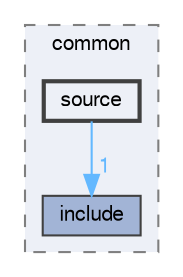 digraph "source"
{
 // LATEX_PDF_SIZE
  bgcolor="transparent";
  edge [fontname=FreeSans,fontsize=10,labelfontname=FreeSans,labelfontsize=10];
  node [fontname=FreeSans,fontsize=10,shape=box,height=0.2,width=0.4];
  compound=true
  subgraph clusterdir_47510aeddcc5d5420ae5e59eb553093c {
    graph [ bgcolor="#edf0f7", pencolor="grey50", label="common", fontname=FreeSans,fontsize=10 style="filled,dashed", URL="dir_47510aeddcc5d5420ae5e59eb553093c.html",tooltip=""]
  dir_1005e9852cd7e63107b0bb8feb81e21c [label="include", fillcolor="#a2b4d6", color="grey25", style="filled", URL="dir_1005e9852cd7e63107b0bb8feb81e21c.html",tooltip=""];
  dir_61c5d4e75463f57f689d10957d8ecf28 [label="source", fillcolor="#edf0f7", color="grey25", style="filled,bold", URL="dir_61c5d4e75463f57f689d10957d8ecf28.html",tooltip=""];
  }
  dir_61c5d4e75463f57f689d10957d8ecf28->dir_1005e9852cd7e63107b0bb8feb81e21c [headlabel="1", labeldistance=1.5 headhref="dir_000053_000024.html" color="steelblue1" fontcolor="steelblue1"];
}
